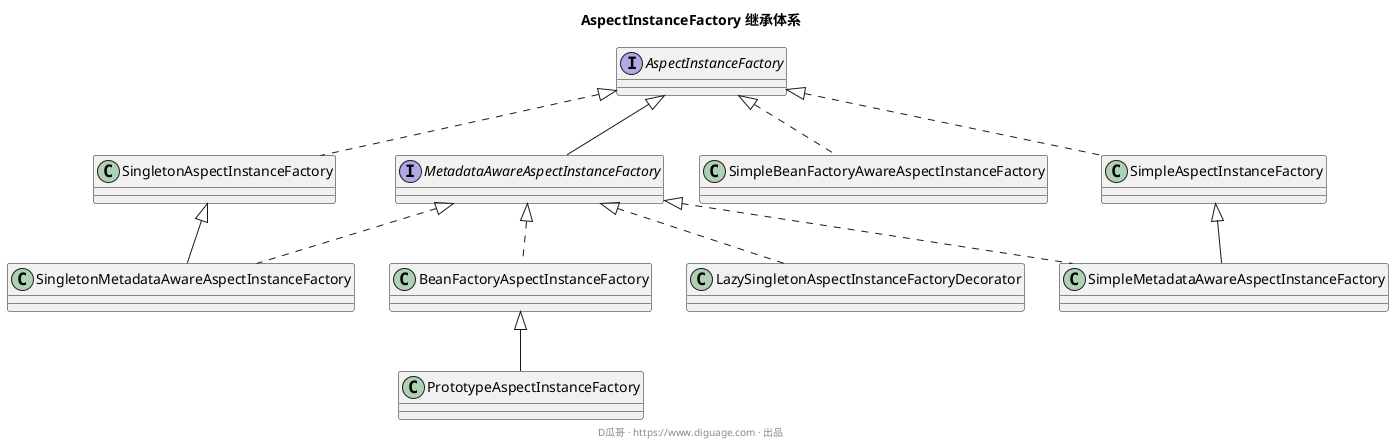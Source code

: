 @startuml
title **AspectInstanceFactory 继承体系**

interface AspectInstanceFactory

interface MetadataAwareAspectInstanceFactory extends AspectInstanceFactory

class SingletonAspectInstanceFactory implements AspectInstanceFactory

class SimpleBeanFactoryAwareAspectInstanceFactory implements AspectInstanceFactory

class SimpleAspectInstanceFactory implements AspectInstanceFactory

class SimpleMetadataAwareAspectInstanceFactory extends SimpleAspectInstanceFactory 		implements MetadataAwareAspectInstanceFactory

class SingletonMetadataAwareAspectInstanceFactory extends SingletonAspectInstanceFactory implements MetadataAwareAspectInstanceFactory

class BeanFactoryAspectInstanceFactory implements MetadataAwareAspectInstanceFactory

class PrototypeAspectInstanceFactory extends BeanFactoryAspectInstanceFactory

class LazySingletonAspectInstanceFactoryDecorator implements MetadataAwareAspectInstanceFactory


footer D瓜哥 · https://www.diguage.com · 出品
@enduml